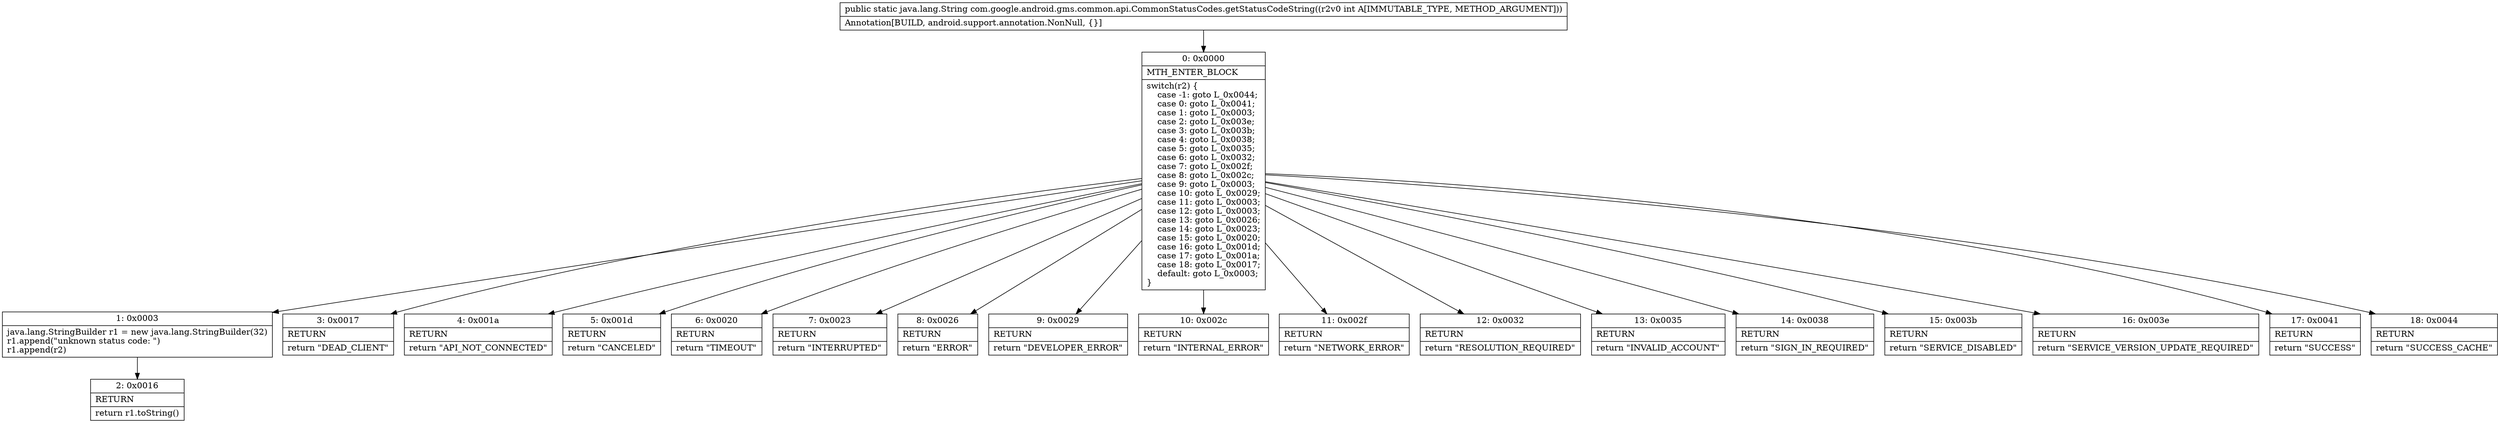 digraph "CFG forcom.google.android.gms.common.api.CommonStatusCodes.getStatusCodeString(I)Ljava\/lang\/String;" {
Node_0 [shape=record,label="{0\:\ 0x0000|MTH_ENTER_BLOCK\l|switch(r2) \{\l    case \-1: goto L_0x0044;\l    case 0: goto L_0x0041;\l    case 1: goto L_0x0003;\l    case 2: goto L_0x003e;\l    case 3: goto L_0x003b;\l    case 4: goto L_0x0038;\l    case 5: goto L_0x0035;\l    case 6: goto L_0x0032;\l    case 7: goto L_0x002f;\l    case 8: goto L_0x002c;\l    case 9: goto L_0x0003;\l    case 10: goto L_0x0029;\l    case 11: goto L_0x0003;\l    case 12: goto L_0x0003;\l    case 13: goto L_0x0026;\l    case 14: goto L_0x0023;\l    case 15: goto L_0x0020;\l    case 16: goto L_0x001d;\l    case 17: goto L_0x001a;\l    case 18: goto L_0x0017;\l    default: goto L_0x0003;\l\}\l}"];
Node_1 [shape=record,label="{1\:\ 0x0003|java.lang.StringBuilder r1 = new java.lang.StringBuilder(32)\lr1.append(\"unknown status code: \")\lr1.append(r2)\l}"];
Node_2 [shape=record,label="{2\:\ 0x0016|RETURN\l|return r1.toString()\l}"];
Node_3 [shape=record,label="{3\:\ 0x0017|RETURN\l|return \"DEAD_CLIENT\"\l}"];
Node_4 [shape=record,label="{4\:\ 0x001a|RETURN\l|return \"API_NOT_CONNECTED\"\l}"];
Node_5 [shape=record,label="{5\:\ 0x001d|RETURN\l|return \"CANCELED\"\l}"];
Node_6 [shape=record,label="{6\:\ 0x0020|RETURN\l|return \"TIMEOUT\"\l}"];
Node_7 [shape=record,label="{7\:\ 0x0023|RETURN\l|return \"INTERRUPTED\"\l}"];
Node_8 [shape=record,label="{8\:\ 0x0026|RETURN\l|return \"ERROR\"\l}"];
Node_9 [shape=record,label="{9\:\ 0x0029|RETURN\l|return \"DEVELOPER_ERROR\"\l}"];
Node_10 [shape=record,label="{10\:\ 0x002c|RETURN\l|return \"INTERNAL_ERROR\"\l}"];
Node_11 [shape=record,label="{11\:\ 0x002f|RETURN\l|return \"NETWORK_ERROR\"\l}"];
Node_12 [shape=record,label="{12\:\ 0x0032|RETURN\l|return \"RESOLUTION_REQUIRED\"\l}"];
Node_13 [shape=record,label="{13\:\ 0x0035|RETURN\l|return \"INVALID_ACCOUNT\"\l}"];
Node_14 [shape=record,label="{14\:\ 0x0038|RETURN\l|return \"SIGN_IN_REQUIRED\"\l}"];
Node_15 [shape=record,label="{15\:\ 0x003b|RETURN\l|return \"SERVICE_DISABLED\"\l}"];
Node_16 [shape=record,label="{16\:\ 0x003e|RETURN\l|return \"SERVICE_VERSION_UPDATE_REQUIRED\"\l}"];
Node_17 [shape=record,label="{17\:\ 0x0041|RETURN\l|return \"SUCCESS\"\l}"];
Node_18 [shape=record,label="{18\:\ 0x0044|RETURN\l|return \"SUCCESS_CACHE\"\l}"];
MethodNode[shape=record,label="{public static java.lang.String com.google.android.gms.common.api.CommonStatusCodes.getStatusCodeString((r2v0 int A[IMMUTABLE_TYPE, METHOD_ARGUMENT]))  | Annotation[BUILD, android.support.annotation.NonNull, \{\}]\l}"];
MethodNode -> Node_0;
Node_0 -> Node_1;
Node_0 -> Node_3;
Node_0 -> Node_4;
Node_0 -> Node_5;
Node_0 -> Node_6;
Node_0 -> Node_7;
Node_0 -> Node_8;
Node_0 -> Node_9;
Node_0 -> Node_10;
Node_0 -> Node_11;
Node_0 -> Node_12;
Node_0 -> Node_13;
Node_0 -> Node_14;
Node_0 -> Node_15;
Node_0 -> Node_16;
Node_0 -> Node_17;
Node_0 -> Node_18;
Node_1 -> Node_2;
}

